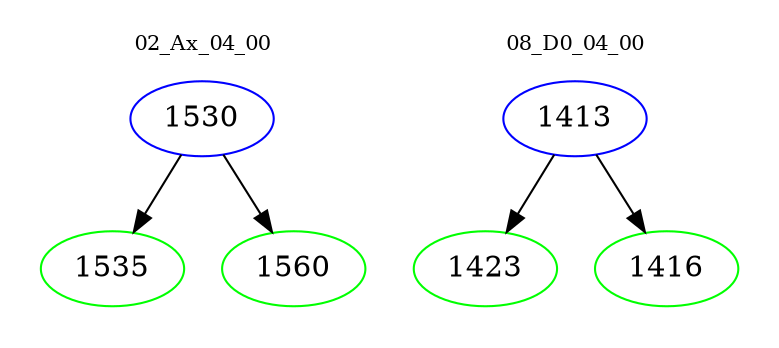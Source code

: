 digraph{
subgraph cluster_0 {
color = white
label = "02_Ax_04_00";
fontsize=10;
T0_1530 [label="1530", color="blue"]
T0_1530 -> T0_1535 [color="black"]
T0_1535 [label="1535", color="green"]
T0_1530 -> T0_1560 [color="black"]
T0_1560 [label="1560", color="green"]
}
subgraph cluster_1 {
color = white
label = "08_D0_04_00";
fontsize=10;
T1_1413 [label="1413", color="blue"]
T1_1413 -> T1_1423 [color="black"]
T1_1423 [label="1423", color="green"]
T1_1413 -> T1_1416 [color="black"]
T1_1416 [label="1416", color="green"]
}
}
